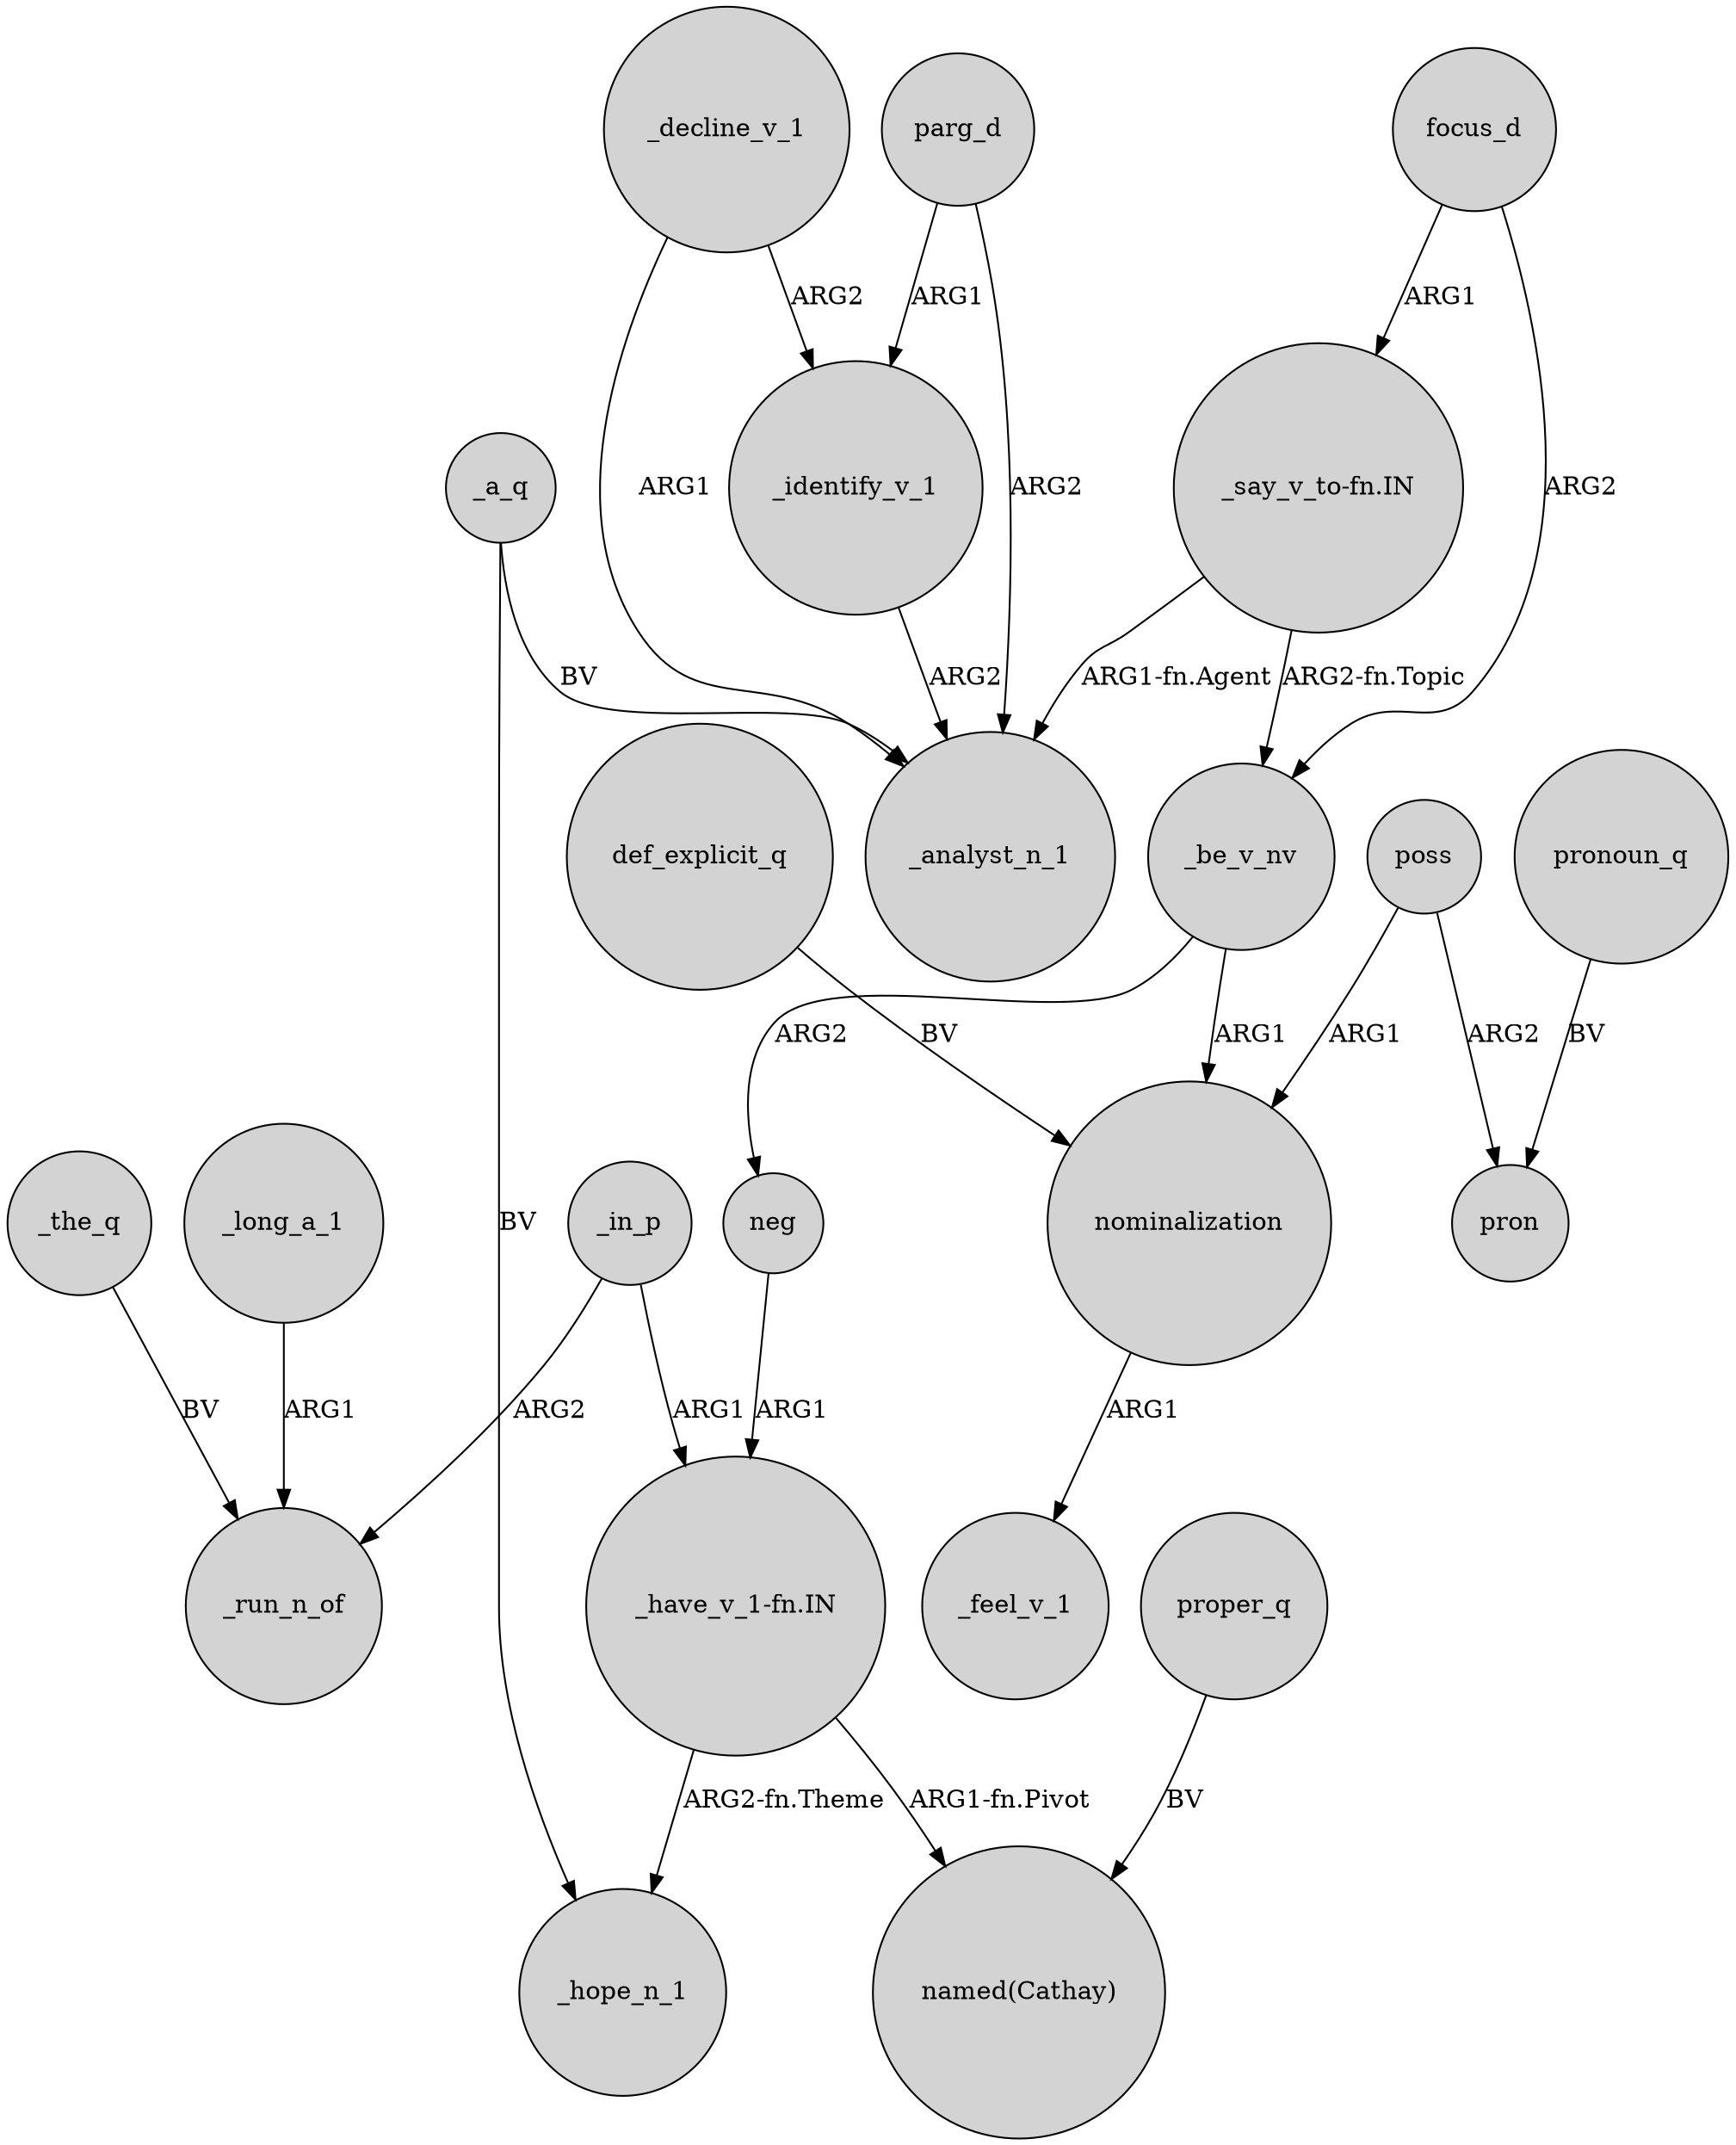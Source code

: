 digraph {
	node [shape=circle style=filled]
	_long_a_1 -> _run_n_of [label=ARG1]
	_a_q -> _hope_n_1 [label=BV]
	poss -> pron [label=ARG2]
	_in_p -> _run_n_of [label=ARG2]
	neg -> "_have_v_1-fn.IN" [label=ARG1]
	parg_d -> _analyst_n_1 [label=ARG2]
	_decline_v_1 -> _analyst_n_1 [label=ARG1]
	poss -> nominalization [label=ARG1]
	_decline_v_1 -> _identify_v_1 [label=ARG2]
	_in_p -> "_have_v_1-fn.IN" [label=ARG1]
	parg_d -> _identify_v_1 [label=ARG1]
	pronoun_q -> pron [label=BV]
	_be_v_nv -> neg [label=ARG2]
	_be_v_nv -> nominalization [label=ARG1]
	"_say_v_to-fn.IN" -> _analyst_n_1 [label="ARG1-fn.Agent"]
	focus_d -> _be_v_nv [label=ARG2]
	proper_q -> "named(Cathay)" [label=BV]
	"_say_v_to-fn.IN" -> _be_v_nv [label="ARG2-fn.Topic"]
	_identify_v_1 -> _analyst_n_1 [label=ARG2]
	_the_q -> _run_n_of [label=BV]
	def_explicit_q -> nominalization [label=BV]
	"_have_v_1-fn.IN" -> _hope_n_1 [label="ARG2-fn.Theme"]
	_a_q -> _analyst_n_1 [label=BV]
	"_have_v_1-fn.IN" -> "named(Cathay)" [label="ARG1-fn.Pivot"]
	nominalization -> _feel_v_1 [label=ARG1]
	focus_d -> "_say_v_to-fn.IN" [label=ARG1]
}
